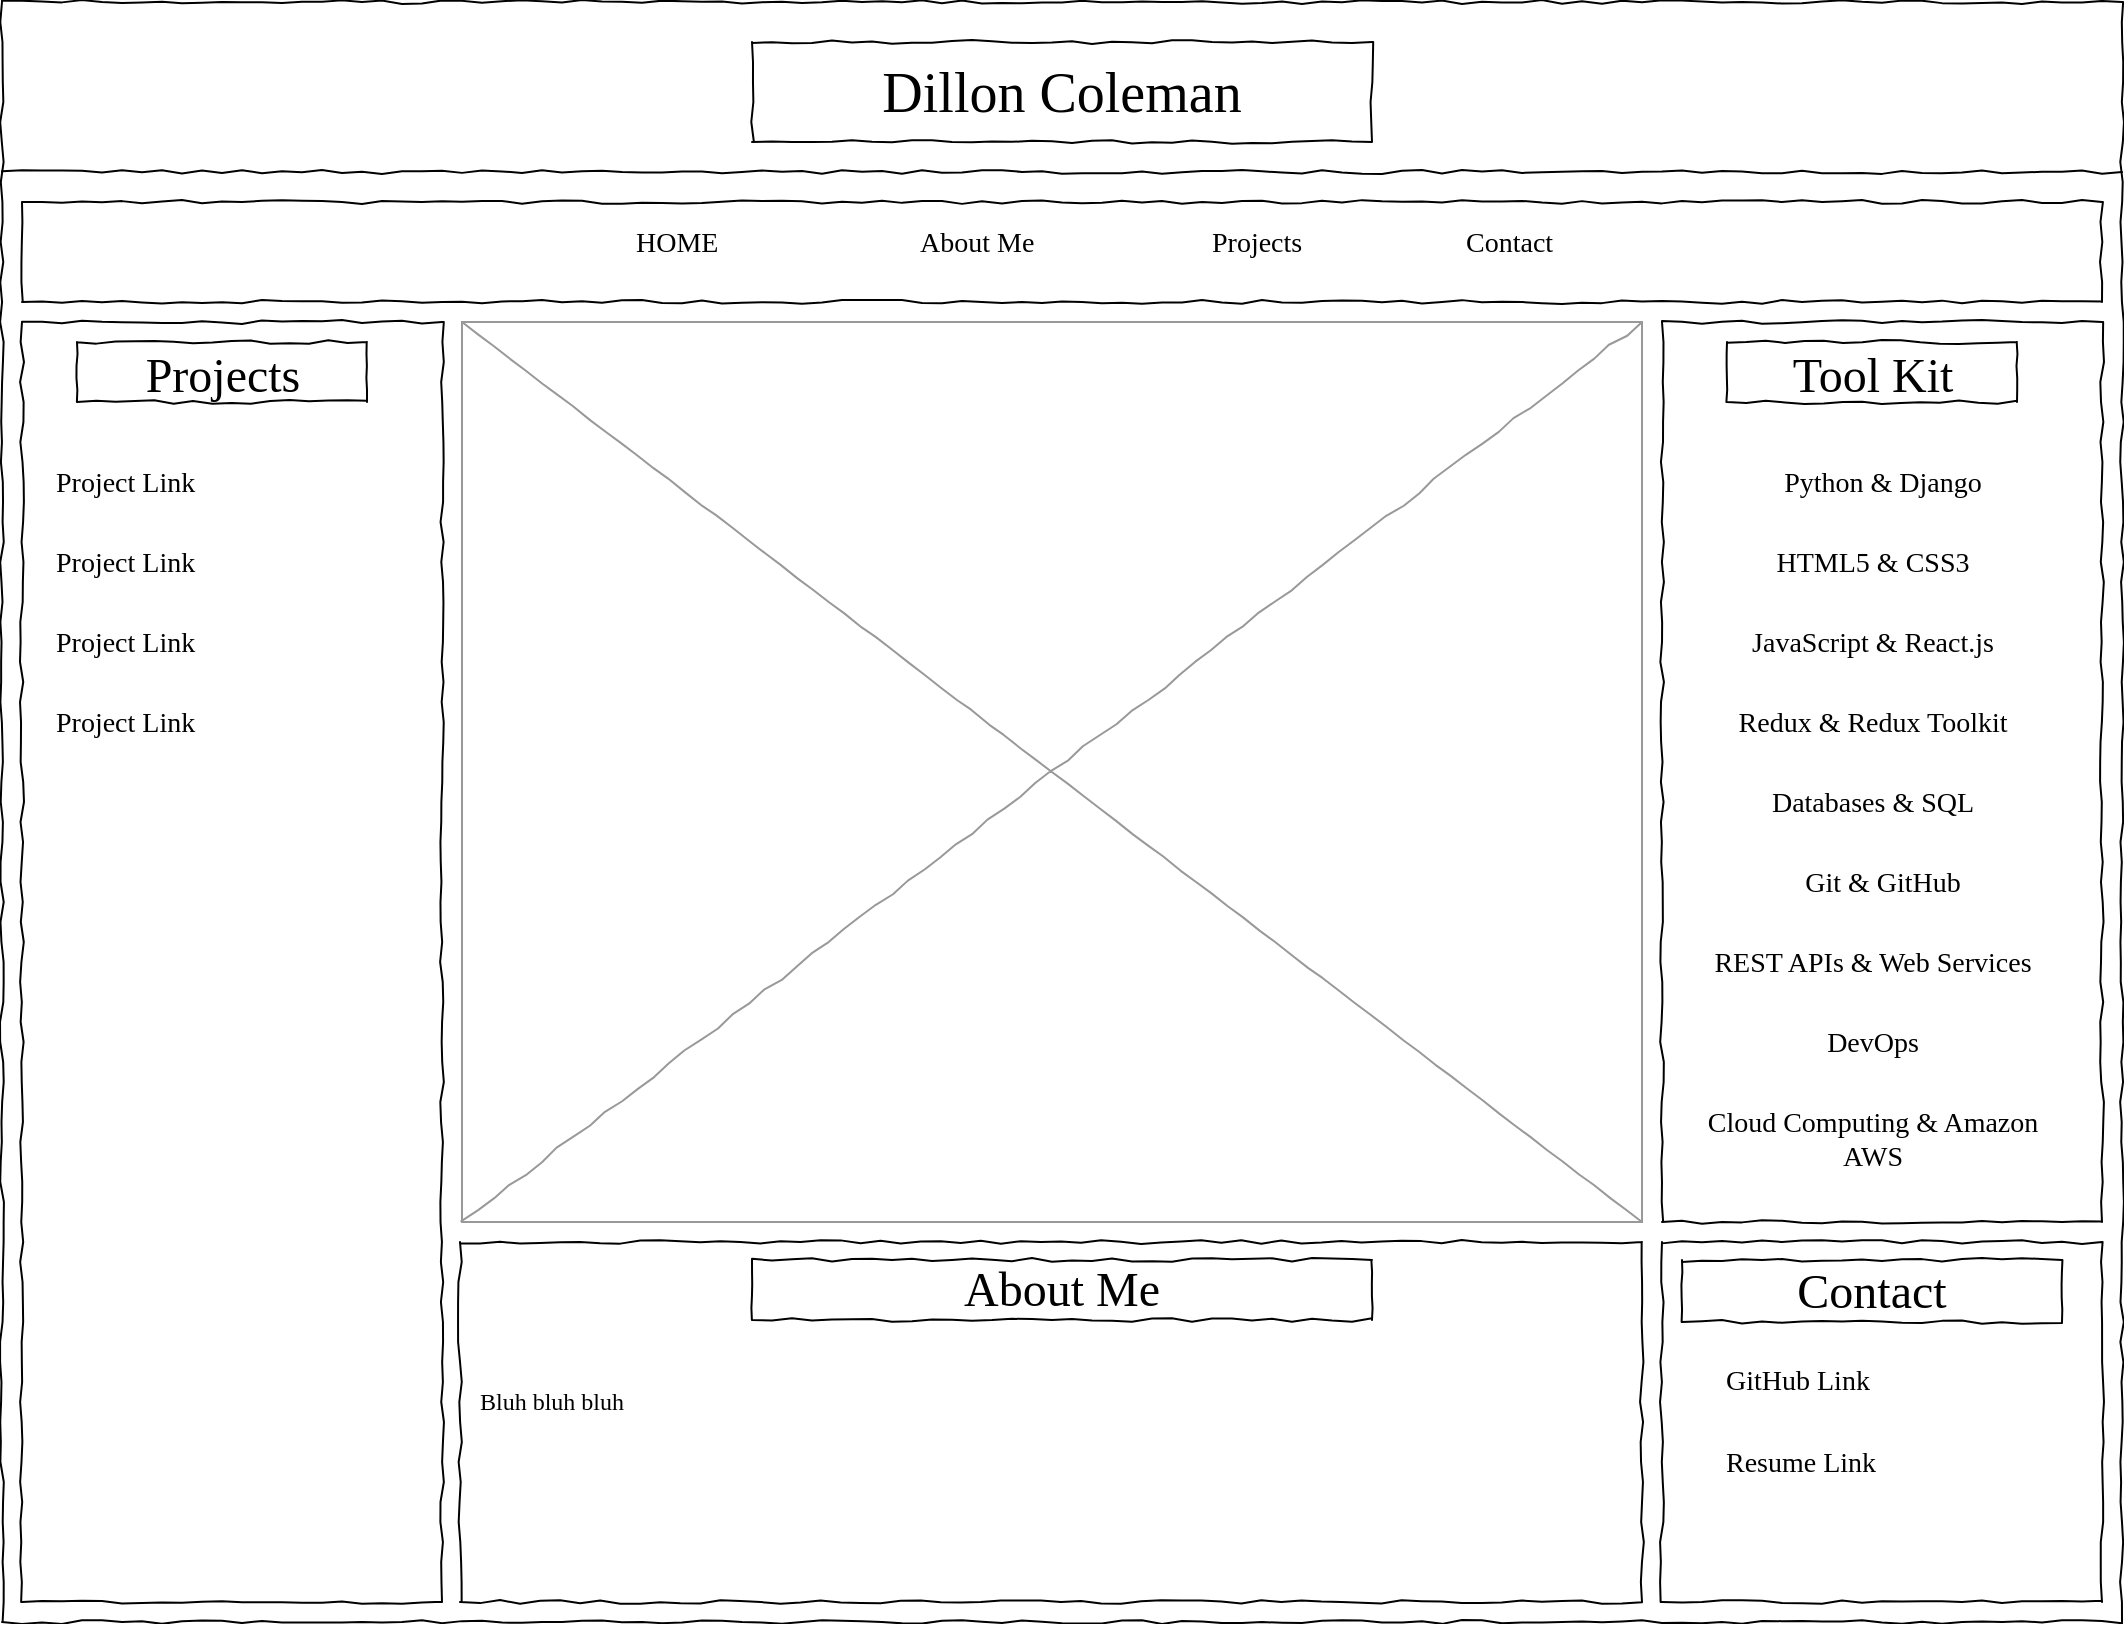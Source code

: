 <mxfile>
    <diagram name="Page-1" id="03018318-947c-dd8e-b7a3-06fadd420f32">
        <mxGraphModel dx="599" dy="1150" grid="1" gridSize="10" guides="1" tooltips="1" connect="1" arrows="1" fold="1" page="1" pageScale="1" pageWidth="1100" pageHeight="850" background="none" math="0" shadow="0">
            <root>
                <mxCell id="0"/>
                <mxCell id="1" parent="0"/>
                <mxCell id="677b7b8949515195-1" value="" style="whiteSpace=wrap;html=1;rounded=0;shadow=0;labelBackgroundColor=none;strokeColor=#000000;strokeWidth=1;fillColor=none;fontFamily=Verdana;fontSize=12;fontColor=#000000;align=center;comic=1;" parent="1" vertex="1">
                    <mxGeometry x="20" y="20" width="1060" height="810" as="geometry"/>
                </mxCell>
                <mxCell id="677b7b8949515195-2" value="Dillon Coleman" style="whiteSpace=wrap;html=1;rounded=0;shadow=0;labelBackgroundColor=none;strokeWidth=1;fontFamily=Verdana;fontSize=28;align=center;comic=1;" parent="1" vertex="1">
                    <mxGeometry x="395" y="40" width="310" height="50" as="geometry"/>
                </mxCell>
                <mxCell id="677b7b8949515195-8" value="" style="whiteSpace=wrap;html=1;rounded=0;shadow=0;labelBackgroundColor=none;strokeWidth=1;fillColor=none;fontFamily=Verdana;fontSize=12;align=center;comic=1;" parent="1" vertex="1">
                    <mxGeometry x="30" y="180" width="210" height="640" as="geometry"/>
                </mxCell>
                <mxCell id="677b7b8949515195-9" value="" style="line;strokeWidth=1;html=1;rounded=0;shadow=0;labelBackgroundColor=none;fillColor=none;fontFamily=Verdana;fontSize=14;fontColor=#000000;align=center;comic=1;" parent="1" vertex="1">
                    <mxGeometry x="20" y="100" width="1060" height="10" as="geometry"/>
                </mxCell>
                <mxCell id="677b7b8949515195-10" value="" style="whiteSpace=wrap;html=1;rounded=0;shadow=0;labelBackgroundColor=none;strokeWidth=1;fillColor=none;fontFamily=Verdana;fontSize=12;align=center;comic=1;" parent="1" vertex="1">
                    <mxGeometry x="30" y="120" width="1040" height="50" as="geometry"/>
                </mxCell>
                <mxCell id="677b7b8949515195-11" value="HOME" style="text;html=1;points=[];align=left;verticalAlign=top;spacingTop=-4;fontSize=14;fontFamily=Verdana" parent="1" vertex="1">
                    <mxGeometry x="335" y="130" width="60" height="20" as="geometry"/>
                </mxCell>
                <mxCell id="677b7b8949515195-12" value="About Me" style="text;html=1;points=[];align=left;verticalAlign=top;spacingTop=-4;fontSize=14;fontFamily=Verdana" parent="1" vertex="1">
                    <mxGeometry x="477" y="130" width="83" height="20" as="geometry"/>
                </mxCell>
                <mxCell id="677b7b8949515195-13" value="Projects" style="text;html=1;points=[];align=left;verticalAlign=top;spacingTop=-4;fontSize=14;fontFamily=Verdana" parent="1" vertex="1">
                    <mxGeometry x="623" y="130" width="60" height="20" as="geometry"/>
                </mxCell>
                <mxCell id="677b7b8949515195-14" value="Contact" style="text;html=1;points=[];align=left;verticalAlign=top;spacingTop=-4;fontSize=14;fontFamily=Verdana" parent="1" vertex="1">
                    <mxGeometry x="750" y="130" width="60" height="20" as="geometry"/>
                </mxCell>
                <mxCell id="677b7b8949515195-15" value="&lt;div&gt;&lt;br&gt;&lt;/div&gt;&lt;div&gt;&lt;br&gt;&lt;/div&gt;&lt;div&gt;&lt;br&gt;&lt;/div&gt;&lt;div&gt;&lt;br&gt;&lt;/div&gt;&lt;div&gt;Bluh bluh bluh&lt;/div&gt;" style="whiteSpace=wrap;html=1;rounded=0;shadow=0;labelBackgroundColor=none;strokeWidth=1;fillColor=none;fontFamily=Verdana;fontSize=12;align=left;verticalAlign=top;spacing=10;comic=1;" parent="1" vertex="1">
                    <mxGeometry x="249" y="640" width="591" height="180" as="geometry"/>
                </mxCell>
                <mxCell id="677b7b8949515195-16" value="" style="verticalLabelPosition=bottom;shadow=0;dashed=0;align=center;html=1;verticalAlign=top;strokeWidth=1;shape=mxgraph.mockup.graphics.simpleIcon;strokeColor=#999999;rounded=0;labelBackgroundColor=none;fontFamily=Verdana;fontSize=14;fontColor=#000000;comic=1;" parent="1" vertex="1">
                    <mxGeometry x="250" y="180" width="590" height="450" as="geometry"/>
                </mxCell>
                <mxCell id="677b7b8949515195-25" value="" style="whiteSpace=wrap;html=1;rounded=0;shadow=0;labelBackgroundColor=none;strokeWidth=1;fillColor=none;fontFamily=Verdana;fontSize=12;align=center;comic=1;" parent="1" vertex="1">
                    <mxGeometry x="850" y="180" width="220" height="450" as="geometry"/>
                </mxCell>
                <mxCell id="677b7b8949515195-26" value="" style="whiteSpace=wrap;html=1;rounded=0;shadow=0;labelBackgroundColor=none;strokeWidth=1;fillColor=none;fontFamily=Verdana;fontSize=12;align=center;comic=1;" parent="1" vertex="1">
                    <mxGeometry x="850" y="640" width="220" height="180" as="geometry"/>
                </mxCell>
                <mxCell id="677b7b8949515195-28" value="Project Link" style="text;html=1;points=[];align=left;verticalAlign=top;spacingTop=-4;fontSize=14;fontFamily=Verdana" parent="1" vertex="1">
                    <mxGeometry x="45" y="250" width="170" height="20" as="geometry"/>
                </mxCell>
                <mxCell id="677b7b8949515195-42" value="GitHub Link" style="text;html=1;points=[];align=left;verticalAlign=top;spacingTop=-4;fontSize=14;fontFamily=Verdana" parent="1" vertex="1">
                    <mxGeometry x="880" y="699" width="170" height="20" as="geometry"/>
                </mxCell>
                <mxCell id="677b7b8949515195-45" value="Python &amp;amp; Django" style="text;html=1;points=[];align=center;verticalAlign=top;spacingTop=-4;fontSize=14;fontFamily=Verdana" parent="1" vertex="1">
                    <mxGeometry x="875" y="250" width="170" height="20" as="geometry"/>
                </mxCell>
                <mxCell id="677b7b8949515195-46" value="HTML5 &amp;amp; CSS3" style="text;html=1;points=[];align=center;verticalAlign=top;spacingTop=-4;fontSize=14;fontFamily=Verdana" parent="1" vertex="1">
                    <mxGeometry x="870" y="290" width="170" height="20" as="geometry"/>
                </mxCell>
                <mxCell id="677b7b8949515195-47" value="JavaScript &amp;amp; React.js" style="text;html=1;points=[];align=center;verticalAlign=top;spacingTop=-4;fontSize=14;fontFamily=Verdana" parent="1" vertex="1">
                    <mxGeometry x="870" y="330" width="170" height="20" as="geometry"/>
                </mxCell>
                <mxCell id="677b7b8949515195-48" value="Redux &amp;amp; Redux Toolkit" style="text;html=1;points=[];align=center;verticalAlign=top;spacingTop=-4;fontSize=14;fontFamily=Verdana" parent="1" vertex="1">
                    <mxGeometry x="870" y="370" width="170" height="20" as="geometry"/>
                </mxCell>
                <mxCell id="677b7b8949515195-49" value="Databases &amp;amp; SQL" style="text;html=1;points=[];align=center;verticalAlign=top;spacingTop=-4;fontSize=14;fontFamily=Verdana" parent="1" vertex="1">
                    <mxGeometry x="870" y="410" width="170" height="20" as="geometry"/>
                </mxCell>
                <mxCell id="3qC1avcTBygsL0Vsov1e-2" value="Resume Link" style="text;html=1;points=[];align=left;verticalAlign=top;spacingTop=-4;fontSize=14;fontFamily=Verdana" parent="1" vertex="1">
                    <mxGeometry x="880" y="740" width="170" height="20" as="geometry"/>
                </mxCell>
                <mxCell id="3qC1avcTBygsL0Vsov1e-5" value="Contact" style="whiteSpace=wrap;html=1;rounded=0;shadow=0;labelBackgroundColor=none;strokeWidth=1;fontFamily=Verdana;fontSize=24;align=center;comic=1;" parent="1" vertex="1">
                    <mxGeometry x="860" y="649" width="190" height="31" as="geometry"/>
                </mxCell>
                <mxCell id="3qC1avcTBygsL0Vsov1e-6" value="&lt;font style=&quot;font-size: 24px&quot;&gt;Projects&lt;/font&gt;" style="whiteSpace=wrap;html=1;rounded=0;shadow=0;labelBackgroundColor=none;strokeWidth=1;fontFamily=Verdana;fontSize=28;align=center;comic=1;" parent="1" vertex="1">
                    <mxGeometry x="57.5" y="190" width="145" height="30" as="geometry"/>
                </mxCell>
                <mxCell id="3qC1avcTBygsL0Vsov1e-7" value="Project Link" style="text;html=1;points=[];align=left;verticalAlign=top;spacingTop=-4;fontSize=14;fontFamily=Verdana" parent="1" vertex="1">
                    <mxGeometry x="45" y="290" width="170" height="20" as="geometry"/>
                </mxCell>
                <mxCell id="3qC1avcTBygsL0Vsov1e-8" value="Project Link" style="text;html=1;points=[];align=left;verticalAlign=top;spacingTop=-4;fontSize=14;fontFamily=Verdana" parent="1" vertex="1">
                    <mxGeometry x="45" y="330" width="170" height="20" as="geometry"/>
                </mxCell>
                <mxCell id="3qC1avcTBygsL0Vsov1e-9" value="Project Link" style="text;html=1;points=[];align=left;verticalAlign=top;spacingTop=-4;fontSize=14;fontFamily=Verdana" parent="1" vertex="1">
                    <mxGeometry x="45" y="370" width="170" height="20" as="geometry"/>
                </mxCell>
                <mxCell id="3qC1avcTBygsL0Vsov1e-10" value="About Me" style="whiteSpace=wrap;html=1;rounded=0;shadow=0;labelBackgroundColor=none;strokeWidth=1;fontFamily=Verdana;fontSize=24;align=center;comic=1;" parent="1" vertex="1">
                    <mxGeometry x="395" y="649" width="310" height="30" as="geometry"/>
                </mxCell>
                <mxCell id="3qC1avcTBygsL0Vsov1e-12" value="&lt;font style=&quot;font-size: 24px&quot;&gt;Tool Kit&lt;/font&gt;" style="whiteSpace=wrap;html=1;rounded=0;shadow=0;labelBackgroundColor=none;strokeWidth=1;fontFamily=Verdana;fontSize=28;align=center;comic=1;" parent="1" vertex="1">
                    <mxGeometry x="882.5" y="190" width="145" height="30" as="geometry"/>
                </mxCell>
                <mxCell id="3qC1avcTBygsL0Vsov1e-13" value="Git &amp;amp; GitHub" style="text;html=1;points=[];align=center;verticalAlign=top;spacingTop=-4;fontSize=14;fontFamily=Verdana" parent="1" vertex="1">
                    <mxGeometry x="875" y="450" width="170" height="20" as="geometry"/>
                </mxCell>
                <mxCell id="3qC1avcTBygsL0Vsov1e-14" value="REST APIs &amp;amp; Web Services" style="text;html=1;points=[];align=center;verticalAlign=top;spacingTop=-4;fontSize=14;fontFamily=Verdana" parent="1" vertex="1">
                    <mxGeometry x="870" y="490" width="170" height="20" as="geometry"/>
                </mxCell>
                <mxCell id="3qC1avcTBygsL0Vsov1e-15" value="DevOps" style="text;html=1;points=[];align=center;verticalAlign=top;spacingTop=-4;fontSize=14;fontFamily=Verdana" parent="1" vertex="1">
                    <mxGeometry x="870" y="530" width="170" height="20" as="geometry"/>
                </mxCell>
                <mxCell id="3qC1avcTBygsL0Vsov1e-16" value="Cloud Computing &amp;amp; Amazon&lt;br&gt;AWS" style="text;html=1;points=[];align=center;verticalAlign=top;spacingTop=-4;fontSize=14;fontFamily=Verdana" parent="1" vertex="1">
                    <mxGeometry x="870" y="570" width="170" height="20" as="geometry"/>
                </mxCell>
            </root>
        </mxGraphModel>
    </diagram>
</mxfile>